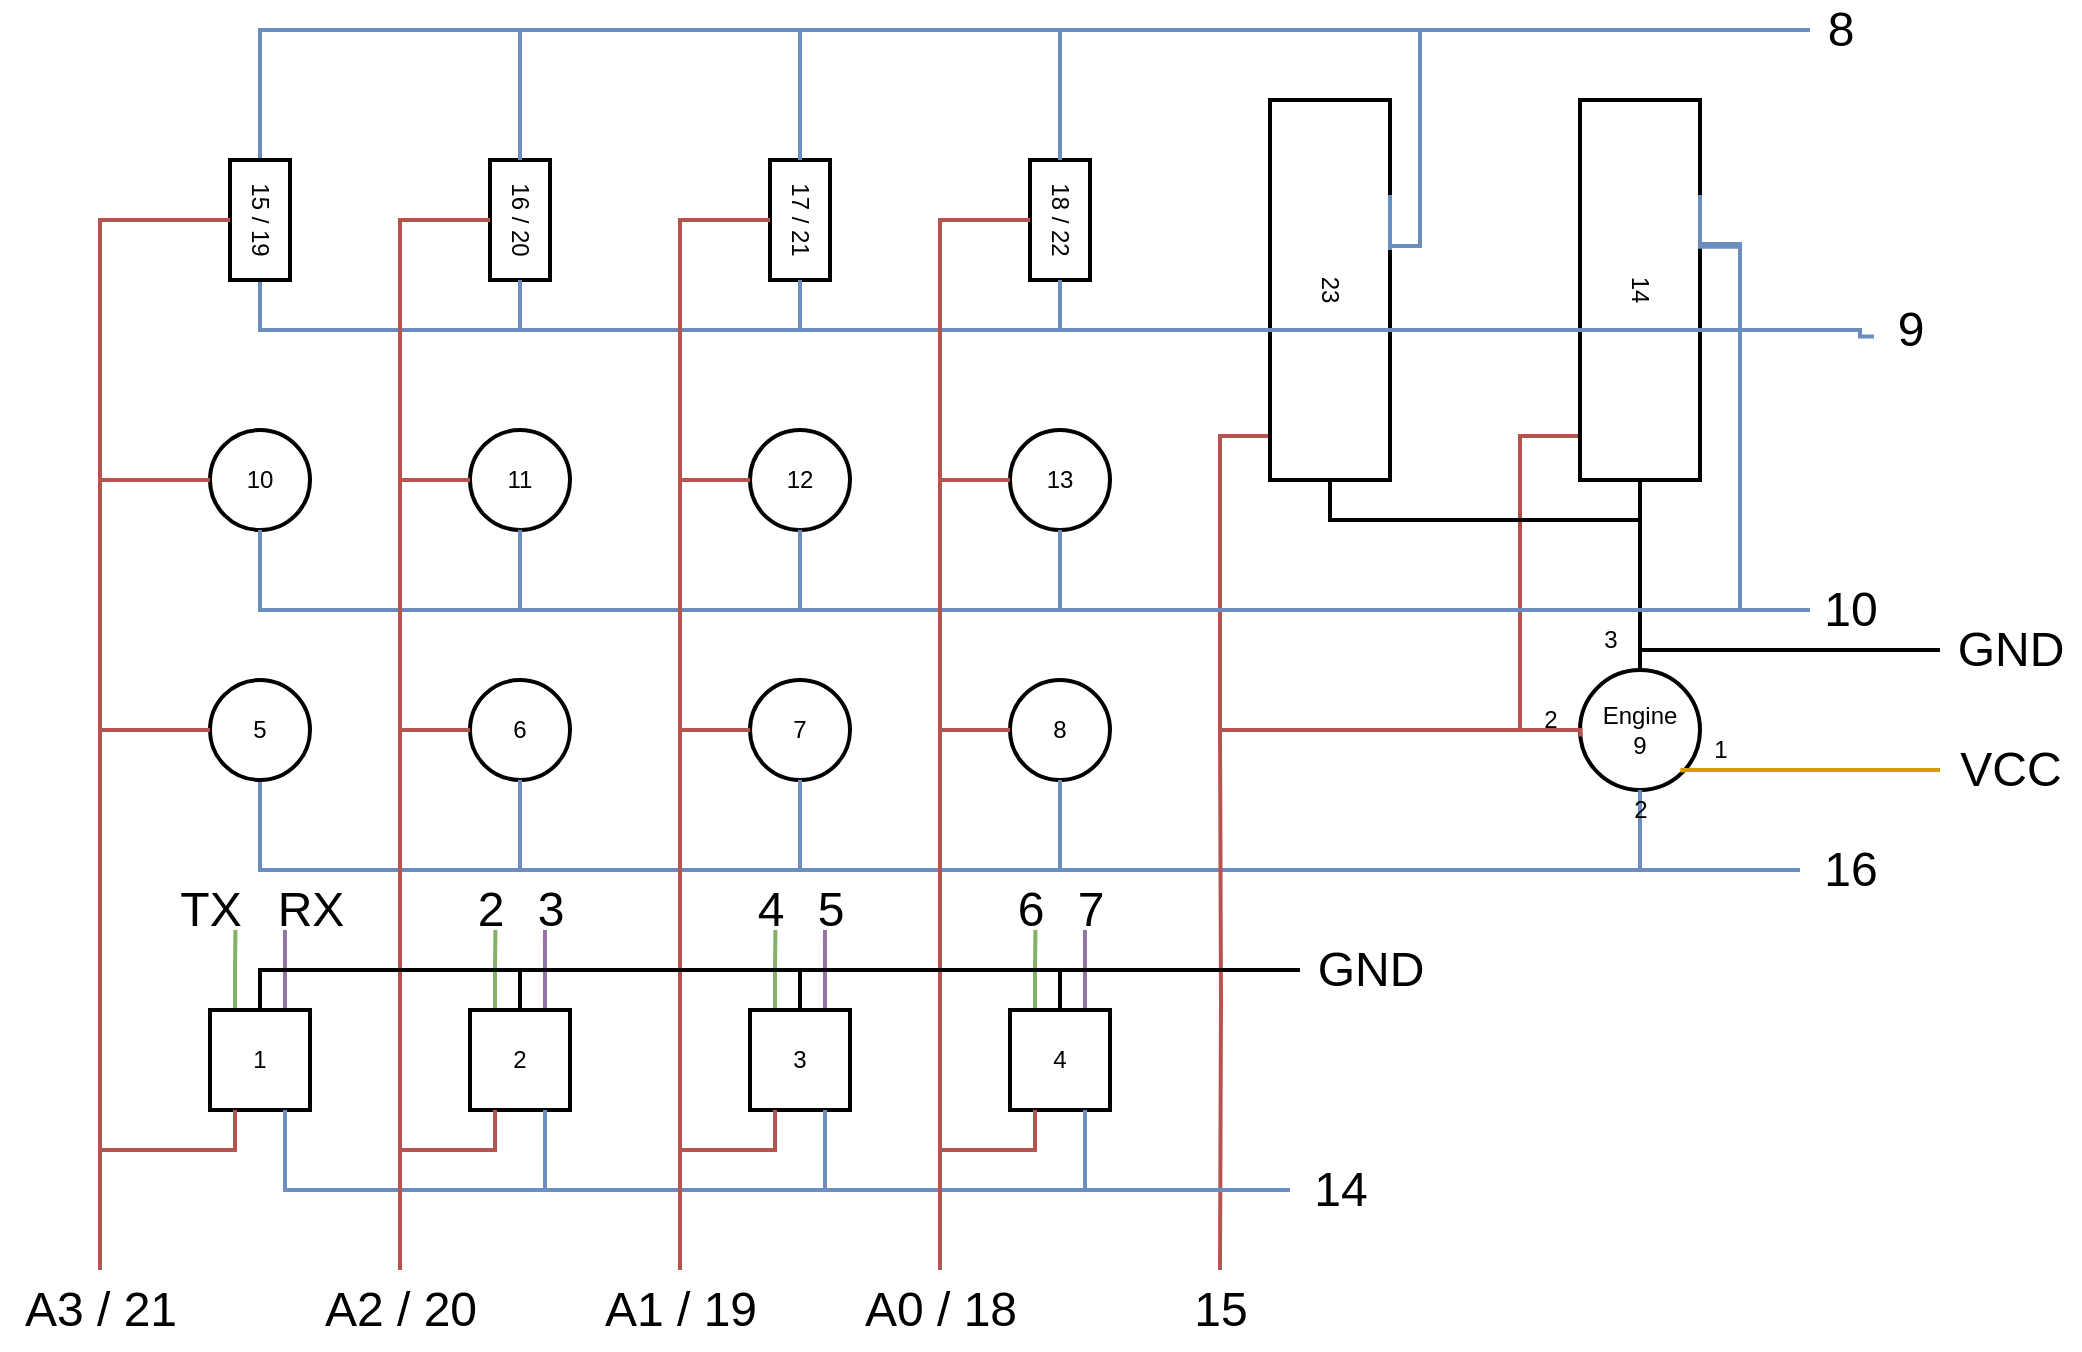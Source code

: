 <mxfile version="28.0.6">
  <diagram id="D4XyRpBagqAaDI2bELAT" name="Page-1">
    <mxGraphModel dx="1281" dy="1426" grid="1" gridSize="10" guides="1" tooltips="1" connect="1" arrows="1" fold="1" page="1" pageScale="1" pageWidth="1200" pageHeight="800" math="0" shadow="0">
      <root>
        <mxCell id="0" />
        <mxCell id="1" parent="0" />
        <mxCell id="d4S_kpJogPWV_qHsP6mP-286" value="" style="group" parent="1" vertex="1" connectable="0">
          <mxGeometry x="280" y="-720" width="1010" height="670" as="geometry" />
        </mxCell>
        <mxCell id="d4S_kpJogPWV_qHsP6mP-100" value="Engine&lt;div&gt;9&lt;/div&gt;" style="ellipse;whiteSpace=wrap;html=1;aspect=fixed;strokeWidth=2;" parent="d4S_kpJogPWV_qHsP6mP-286" vertex="1">
          <mxGeometry x="760" y="330" width="60" height="60" as="geometry" />
        </mxCell>
        <mxCell id="d4S_kpJogPWV_qHsP6mP-227" style="edgeStyle=orthogonalEdgeStyle;rounded=0;orthogonalLoop=1;jettySize=auto;html=1;exitX=0.75;exitY=1;exitDx=0;exitDy=0;endArrow=none;endFill=0;fillColor=#f8cecc;strokeColor=#b85450;strokeWidth=2;entryX=1.011;entryY=0.774;entryDx=0;entryDy=0;entryPerimeter=0;" parent="d4S_kpJogPWV_qHsP6mP-286" source="d4S_kpJogPWV_qHsP6mP-102" target="w3lkT9xzynE0XjIDihke-5" edge="1">
          <mxGeometry as="geometry">
            <mxPoint x="580" y="360" as="targetPoint" />
            <Array as="points">
              <mxPoint x="580" y="213" />
              <mxPoint x="580" y="360" />
              <mxPoint x="760" y="360" />
            </Array>
          </mxGeometry>
        </mxCell>
        <mxCell id="d4S_kpJogPWV_qHsP6mP-102" value="23" style="rounded=0;whiteSpace=wrap;html=1;rotation=90;strokeWidth=2;" parent="d4S_kpJogPWV_qHsP6mP-286" vertex="1">
          <mxGeometry x="540" y="110" width="190" height="60" as="geometry" />
        </mxCell>
        <mxCell id="d4S_kpJogPWV_qHsP6mP-229" style="edgeStyle=orthogonalEdgeStyle;rounded=0;orthogonalLoop=1;jettySize=auto;html=1;exitX=0.75;exitY=1;exitDx=0;exitDy=0;entryX=0;entryY=0.5;entryDx=0;entryDy=0;endArrow=none;endFill=0;fillColor=#f8cecc;strokeColor=#b85450;strokeWidth=2;" parent="d4S_kpJogPWV_qHsP6mP-286" source="d4S_kpJogPWV_qHsP6mP-103" target="d4S_kpJogPWV_qHsP6mP-100" edge="1">
          <mxGeometry as="geometry">
            <Array as="points">
              <mxPoint x="730" y="213" />
              <mxPoint x="730" y="360" />
            </Array>
          </mxGeometry>
        </mxCell>
        <mxCell id="d4S_kpJogPWV_qHsP6mP-258" style="edgeStyle=orthogonalEdgeStyle;rounded=0;orthogonalLoop=1;jettySize=auto;html=1;exitX=1;exitY=0.5;exitDx=0;exitDy=0;entryX=0.5;entryY=0;entryDx=0;entryDy=0;endArrow=none;endFill=0;strokeWidth=2;" parent="d4S_kpJogPWV_qHsP6mP-286" source="d4S_kpJogPWV_qHsP6mP-103" target="d4S_kpJogPWV_qHsP6mP-100" edge="1">
          <mxGeometry as="geometry" />
        </mxCell>
        <mxCell id="d4S_kpJogPWV_qHsP6mP-103" value="14" style="rounded=0;whiteSpace=wrap;html=1;rotation=90;strokeWidth=2;" parent="d4S_kpJogPWV_qHsP6mP-286" vertex="1">
          <mxGeometry x="695" y="110" width="190" height="60" as="geometry" />
        </mxCell>
        <mxCell id="d4S_kpJogPWV_qHsP6mP-257" style="edgeStyle=orthogonalEdgeStyle;rounded=0;orthogonalLoop=1;jettySize=auto;html=1;exitX=1;exitY=0.5;exitDx=0;exitDy=0;entryX=1;entryY=0.5;entryDx=0;entryDy=0;endArrow=none;endFill=0;strokeWidth=2;" parent="d4S_kpJogPWV_qHsP6mP-286" source="d4S_kpJogPWV_qHsP6mP-102" target="d4S_kpJogPWV_qHsP6mP-103" edge="1">
          <mxGeometry as="geometry" />
        </mxCell>
        <mxCell id="d4S_kpJogPWV_qHsP6mP-225" style="edgeStyle=orthogonalEdgeStyle;rounded=0;orthogonalLoop=1;jettySize=auto;html=1;exitX=0;exitY=0.5;exitDx=0;exitDy=0;entryX=0.25;entryY=0;entryDx=0;entryDy=0;endArrow=none;endFill=0;strokeWidth=2;fillColor=#dae8fc;strokeColor=#6c8ebf;" parent="d4S_kpJogPWV_qHsP6mP-286" source="d4S_kpJogPWV_qHsP6mP-104" target="d4S_kpJogPWV_qHsP6mP-102" edge="1">
          <mxGeometry as="geometry">
            <Array as="points">
              <mxPoint x="500" y="10" />
              <mxPoint x="680" y="10" />
              <mxPoint x="680" y="118" />
            </Array>
          </mxGeometry>
        </mxCell>
        <mxCell id="d4S_kpJogPWV_qHsP6mP-235" style="edgeStyle=orthogonalEdgeStyle;rounded=0;orthogonalLoop=1;jettySize=auto;html=1;exitX=1;exitY=0.5;exitDx=0;exitDy=0;endArrow=none;endFill=0;strokeWidth=2;fillColor=#dae8fc;strokeColor=#6c8ebf;entryX=-0.1;entryY=0.66;entryDx=0;entryDy=0;entryPerimeter=0;" parent="d4S_kpJogPWV_qHsP6mP-286" source="d4S_kpJogPWV_qHsP6mP-104" target="d4S_kpJogPWV_qHsP6mP-237" edge="1">
          <mxGeometry as="geometry">
            <Array as="points">
              <mxPoint x="500" y="160" />
              <mxPoint x="900" y="160" />
              <mxPoint x="900" y="163" />
            </Array>
            <mxPoint x="900" y="140" as="targetPoint" />
          </mxGeometry>
        </mxCell>
        <mxCell id="d4S_kpJogPWV_qHsP6mP-104" value="18 / 22" style="rounded=0;whiteSpace=wrap;html=1;rotation=90;strokeWidth=2;" parent="d4S_kpJogPWV_qHsP6mP-286" vertex="1">
          <mxGeometry x="470" y="90" width="60" height="30" as="geometry" />
        </mxCell>
        <mxCell id="d4S_kpJogPWV_qHsP6mP-196" style="edgeStyle=orthogonalEdgeStyle;rounded=0;orthogonalLoop=1;jettySize=auto;html=1;exitX=0;exitY=0.5;exitDx=0;exitDy=0;entryX=0;entryY=0.5;entryDx=0;entryDy=0;endArrow=none;endFill=0;strokeWidth=2;fillColor=#dae8fc;strokeColor=#6c8ebf;" parent="d4S_kpJogPWV_qHsP6mP-286" source="d4S_kpJogPWV_qHsP6mP-105" target="d4S_kpJogPWV_qHsP6mP-104" edge="1">
          <mxGeometry as="geometry">
            <Array as="points">
              <mxPoint x="370" y="10" />
              <mxPoint x="500" y="10" />
            </Array>
          </mxGeometry>
        </mxCell>
        <mxCell id="d4S_kpJogPWV_qHsP6mP-234" style="edgeStyle=orthogonalEdgeStyle;rounded=0;orthogonalLoop=1;jettySize=auto;html=1;exitX=1;exitY=0.5;exitDx=0;exitDy=0;entryX=1;entryY=0.5;entryDx=0;entryDy=0;endArrow=none;endFill=0;strokeWidth=2;fillColor=#dae8fc;strokeColor=#6c8ebf;" parent="d4S_kpJogPWV_qHsP6mP-286" source="d4S_kpJogPWV_qHsP6mP-105" target="d4S_kpJogPWV_qHsP6mP-104" edge="1">
          <mxGeometry as="geometry">
            <Array as="points">
              <mxPoint x="370" y="160" />
              <mxPoint x="500" y="160" />
            </Array>
          </mxGeometry>
        </mxCell>
        <mxCell id="d4S_kpJogPWV_qHsP6mP-105" value="17 / 21" style="rounded=0;whiteSpace=wrap;html=1;rotation=90;strokeWidth=2;" parent="d4S_kpJogPWV_qHsP6mP-286" vertex="1">
          <mxGeometry x="340" y="90" width="60" height="30" as="geometry" />
        </mxCell>
        <mxCell id="d4S_kpJogPWV_qHsP6mP-195" style="edgeStyle=orthogonalEdgeStyle;rounded=0;orthogonalLoop=1;jettySize=auto;html=1;exitX=0;exitY=0.5;exitDx=0;exitDy=0;entryX=0;entryY=0.5;entryDx=0;entryDy=0;endArrow=none;endFill=0;strokeWidth=2;fillColor=#dae8fc;strokeColor=#6c8ebf;" parent="d4S_kpJogPWV_qHsP6mP-286" source="d4S_kpJogPWV_qHsP6mP-106" target="d4S_kpJogPWV_qHsP6mP-105" edge="1">
          <mxGeometry as="geometry">
            <Array as="points">
              <mxPoint x="230" y="10" />
              <mxPoint x="370" y="10" />
            </Array>
          </mxGeometry>
        </mxCell>
        <mxCell id="d4S_kpJogPWV_qHsP6mP-233" style="edgeStyle=orthogonalEdgeStyle;rounded=0;orthogonalLoop=1;jettySize=auto;html=1;exitX=1;exitY=0.5;exitDx=0;exitDy=0;entryX=1;entryY=0.5;entryDx=0;entryDy=0;endArrow=none;endFill=0;strokeWidth=2;fillColor=#dae8fc;strokeColor=#6c8ebf;" parent="d4S_kpJogPWV_qHsP6mP-286" source="d4S_kpJogPWV_qHsP6mP-106" target="d4S_kpJogPWV_qHsP6mP-105" edge="1">
          <mxGeometry as="geometry">
            <Array as="points">
              <mxPoint x="230" y="160" />
              <mxPoint x="370" y="160" />
            </Array>
          </mxGeometry>
        </mxCell>
        <mxCell id="d4S_kpJogPWV_qHsP6mP-106" value="16 / 20" style="rounded=0;whiteSpace=wrap;html=1;rotation=90;strokeWidth=2;" parent="d4S_kpJogPWV_qHsP6mP-286" vertex="1">
          <mxGeometry x="200" y="90" width="60" height="30" as="geometry" />
        </mxCell>
        <mxCell id="d4S_kpJogPWV_qHsP6mP-194" style="edgeStyle=orthogonalEdgeStyle;rounded=0;orthogonalLoop=1;jettySize=auto;html=1;exitX=0;exitY=0.5;exitDx=0;exitDy=0;entryX=0;entryY=0.5;entryDx=0;entryDy=0;endArrow=none;endFill=0;strokeWidth=2;fillColor=#dae8fc;strokeColor=#6c8ebf;" parent="d4S_kpJogPWV_qHsP6mP-286" source="d4S_kpJogPWV_qHsP6mP-107" target="d4S_kpJogPWV_qHsP6mP-106" edge="1">
          <mxGeometry as="geometry">
            <Array as="points">
              <mxPoint x="100" y="10" />
              <mxPoint x="230" y="10" />
            </Array>
          </mxGeometry>
        </mxCell>
        <mxCell id="d4S_kpJogPWV_qHsP6mP-232" style="edgeStyle=orthogonalEdgeStyle;rounded=0;orthogonalLoop=1;jettySize=auto;html=1;exitX=1;exitY=0.5;exitDx=0;exitDy=0;entryX=1;entryY=0.5;entryDx=0;entryDy=0;endArrow=none;endFill=0;strokeWidth=2;fillColor=#dae8fc;strokeColor=#6c8ebf;" parent="d4S_kpJogPWV_qHsP6mP-286" source="d4S_kpJogPWV_qHsP6mP-107" target="d4S_kpJogPWV_qHsP6mP-106" edge="1">
          <mxGeometry as="geometry">
            <Array as="points">
              <mxPoint x="100" y="160" />
              <mxPoint x="230" y="160" />
            </Array>
          </mxGeometry>
        </mxCell>
        <mxCell id="d4S_kpJogPWV_qHsP6mP-107" value="15 / 19" style="rounded=0;whiteSpace=wrap;html=1;rotation=90;strokeWidth=2;" parent="d4S_kpJogPWV_qHsP6mP-286" vertex="1">
          <mxGeometry x="70" y="90" width="60" height="30" as="geometry" />
        </mxCell>
        <mxCell id="d4S_kpJogPWV_qHsP6mP-241" style="edgeStyle=orthogonalEdgeStyle;rounded=0;orthogonalLoop=1;jettySize=auto;html=1;exitX=0.5;exitY=1;exitDx=0;exitDy=0;entryX=0.25;entryY=0;entryDx=0;entryDy=0;endArrow=none;endFill=0;strokeWidth=2;fillColor=#dae8fc;strokeColor=#6c8ebf;" parent="d4S_kpJogPWV_qHsP6mP-286" source="d4S_kpJogPWV_qHsP6mP-108" target="d4S_kpJogPWV_qHsP6mP-103" edge="1">
          <mxGeometry as="geometry">
            <Array as="points">
              <mxPoint x="500" y="300" />
              <mxPoint x="840" y="300" />
              <mxPoint x="840" y="117" />
            </Array>
          </mxGeometry>
        </mxCell>
        <mxCell id="d4S_kpJogPWV_qHsP6mP-108" value="13" style="ellipse;whiteSpace=wrap;html=1;aspect=fixed;strokeWidth=2;" parent="d4S_kpJogPWV_qHsP6mP-286" vertex="1">
          <mxGeometry x="475" y="210" width="50" height="50" as="geometry" />
        </mxCell>
        <mxCell id="d4S_kpJogPWV_qHsP6mP-220" style="edgeStyle=orthogonalEdgeStyle;rounded=0;orthogonalLoop=1;jettySize=auto;html=1;exitX=0.5;exitY=1;exitDx=0;exitDy=0;entryX=0;entryY=0.5;entryDx=0;entryDy=0;endArrow=none;endFill=0;strokeWidth=2;fillColor=#f8cecc;strokeColor=#b85450;" parent="d4S_kpJogPWV_qHsP6mP-286" source="d4S_kpJogPWV_qHsP6mP-104" target="d4S_kpJogPWV_qHsP6mP-108" edge="1">
          <mxGeometry as="geometry">
            <Array as="points">
              <mxPoint x="440" y="105" />
              <mxPoint x="440" y="235" />
            </Array>
          </mxGeometry>
        </mxCell>
        <mxCell id="d4S_kpJogPWV_qHsP6mP-240" style="edgeStyle=orthogonalEdgeStyle;rounded=0;orthogonalLoop=1;jettySize=auto;html=1;exitX=0.5;exitY=1;exitDx=0;exitDy=0;entryX=0.5;entryY=1;entryDx=0;entryDy=0;endArrow=none;endFill=0;strokeWidth=2;fillColor=#dae8fc;strokeColor=#6c8ebf;" parent="d4S_kpJogPWV_qHsP6mP-286" source="d4S_kpJogPWV_qHsP6mP-109" target="d4S_kpJogPWV_qHsP6mP-108" edge="1">
          <mxGeometry as="geometry">
            <Array as="points">
              <mxPoint x="370" y="300" />
              <mxPoint x="500" y="300" />
            </Array>
          </mxGeometry>
        </mxCell>
        <mxCell id="d4S_kpJogPWV_qHsP6mP-109" value="12" style="ellipse;whiteSpace=wrap;html=1;aspect=fixed;strokeWidth=2;" parent="d4S_kpJogPWV_qHsP6mP-286" vertex="1">
          <mxGeometry x="345" y="210" width="50" height="50" as="geometry" />
        </mxCell>
        <mxCell id="d4S_kpJogPWV_qHsP6mP-215" style="edgeStyle=orthogonalEdgeStyle;rounded=0;orthogonalLoop=1;jettySize=auto;html=1;exitX=0.5;exitY=1;exitDx=0;exitDy=0;entryX=0;entryY=0.5;entryDx=0;entryDy=0;endArrow=none;endFill=0;strokeWidth=2;fillColor=#f8cecc;strokeColor=#b85450;" parent="d4S_kpJogPWV_qHsP6mP-286" source="d4S_kpJogPWV_qHsP6mP-105" target="d4S_kpJogPWV_qHsP6mP-109" edge="1">
          <mxGeometry as="geometry">
            <Array as="points">
              <mxPoint x="310" y="105" />
              <mxPoint x="310" y="235" />
            </Array>
          </mxGeometry>
        </mxCell>
        <mxCell id="d4S_kpJogPWV_qHsP6mP-110" value="10" style="ellipse;whiteSpace=wrap;html=1;aspect=fixed;strokeWidth=2;" parent="d4S_kpJogPWV_qHsP6mP-286" vertex="1">
          <mxGeometry x="75" y="210" width="50" height="50" as="geometry" />
        </mxCell>
        <mxCell id="d4S_kpJogPWV_qHsP6mP-201" style="edgeStyle=orthogonalEdgeStyle;rounded=0;orthogonalLoop=1;jettySize=auto;html=1;exitX=0.5;exitY=1;exitDx=0;exitDy=0;entryX=0;entryY=0.5;entryDx=0;entryDy=0;endArrow=none;endFill=0;fillColor=#f8cecc;strokeColor=#b85450;strokeWidth=2;" parent="d4S_kpJogPWV_qHsP6mP-286" source="d4S_kpJogPWV_qHsP6mP-107" target="d4S_kpJogPWV_qHsP6mP-110" edge="1">
          <mxGeometry as="geometry">
            <Array as="points">
              <mxPoint x="20" y="105" />
              <mxPoint x="20" y="235" />
            </Array>
          </mxGeometry>
        </mxCell>
        <mxCell id="d4S_kpJogPWV_qHsP6mP-239" style="edgeStyle=orthogonalEdgeStyle;rounded=0;orthogonalLoop=1;jettySize=auto;html=1;exitX=0.5;exitY=1;exitDx=0;exitDy=0;entryX=0.5;entryY=1;entryDx=0;entryDy=0;endArrow=none;endFill=0;strokeWidth=2;fillColor=#dae8fc;strokeColor=#6c8ebf;" parent="d4S_kpJogPWV_qHsP6mP-286" source="d4S_kpJogPWV_qHsP6mP-111" target="d4S_kpJogPWV_qHsP6mP-109" edge="1">
          <mxGeometry as="geometry">
            <Array as="points">
              <mxPoint x="230" y="300" />
              <mxPoint x="370" y="300" />
            </Array>
          </mxGeometry>
        </mxCell>
        <mxCell id="d4S_kpJogPWV_qHsP6mP-111" value="11" style="ellipse;whiteSpace=wrap;html=1;aspect=fixed;strokeWidth=2;" parent="d4S_kpJogPWV_qHsP6mP-286" vertex="1">
          <mxGeometry x="205" y="210" width="50" height="50" as="geometry" />
        </mxCell>
        <mxCell id="d4S_kpJogPWV_qHsP6mP-208" style="edgeStyle=orthogonalEdgeStyle;rounded=0;orthogonalLoop=1;jettySize=auto;html=1;exitX=0.5;exitY=1;exitDx=0;exitDy=0;entryX=0;entryY=0.5;entryDx=0;entryDy=0;endArrow=none;endFill=0;fillColor=#f8cecc;strokeColor=#b85450;strokeWidth=2;" parent="d4S_kpJogPWV_qHsP6mP-286" source="d4S_kpJogPWV_qHsP6mP-106" target="d4S_kpJogPWV_qHsP6mP-111" edge="1">
          <mxGeometry as="geometry">
            <Array as="points">
              <mxPoint x="170" y="105" />
              <mxPoint x="170" y="235" />
            </Array>
          </mxGeometry>
        </mxCell>
        <mxCell id="d4S_kpJogPWV_qHsP6mP-238" style="edgeStyle=orthogonalEdgeStyle;rounded=0;orthogonalLoop=1;jettySize=auto;html=1;exitX=0.5;exitY=1;exitDx=0;exitDy=0;entryX=0.5;entryY=1;entryDx=0;entryDy=0;endArrow=none;endFill=0;strokeWidth=2;fillColor=#dae8fc;strokeColor=#6c8ebf;" parent="d4S_kpJogPWV_qHsP6mP-286" source="d4S_kpJogPWV_qHsP6mP-110" target="d4S_kpJogPWV_qHsP6mP-111" edge="1">
          <mxGeometry as="geometry">
            <Array as="points">
              <mxPoint x="100" y="300" />
              <mxPoint x="230" y="300" />
            </Array>
          </mxGeometry>
        </mxCell>
        <mxCell id="d4S_kpJogPWV_qHsP6mP-247" style="edgeStyle=orthogonalEdgeStyle;rounded=0;orthogonalLoop=1;jettySize=auto;html=1;exitX=0.5;exitY=1;exitDx=0;exitDy=0;entryX=0.5;entryY=1;entryDx=0;entryDy=0;endArrow=none;endFill=0;strokeWidth=2;fillColor=#dae8fc;strokeColor=#6c8ebf;" parent="d4S_kpJogPWV_qHsP6mP-286" source="d4S_kpJogPWV_qHsP6mP-112" target="d4S_kpJogPWV_qHsP6mP-100" edge="1">
          <mxGeometry as="geometry">
            <Array as="points">
              <mxPoint x="500" y="430" />
              <mxPoint x="790" y="430" />
            </Array>
          </mxGeometry>
        </mxCell>
        <mxCell id="d4S_kpJogPWV_qHsP6mP-112" value="8" style="ellipse;whiteSpace=wrap;html=1;aspect=fixed;strokeWidth=2;" parent="d4S_kpJogPWV_qHsP6mP-286" vertex="1">
          <mxGeometry x="475" y="335" width="50" height="50" as="geometry" />
        </mxCell>
        <mxCell id="d4S_kpJogPWV_qHsP6mP-221" style="edgeStyle=orthogonalEdgeStyle;rounded=0;orthogonalLoop=1;jettySize=auto;html=1;exitX=0;exitY=0.5;exitDx=0;exitDy=0;entryX=0;entryY=0.5;entryDx=0;entryDy=0;endArrow=none;endFill=0;strokeWidth=2;fillColor=#f8cecc;strokeColor=#b85450;" parent="d4S_kpJogPWV_qHsP6mP-286" source="d4S_kpJogPWV_qHsP6mP-108" target="d4S_kpJogPWV_qHsP6mP-112" edge="1">
          <mxGeometry as="geometry">
            <Array as="points">
              <mxPoint x="440" y="235" />
              <mxPoint x="440" y="360" />
            </Array>
          </mxGeometry>
        </mxCell>
        <mxCell id="d4S_kpJogPWV_qHsP6mP-246" style="edgeStyle=orthogonalEdgeStyle;rounded=0;orthogonalLoop=1;jettySize=auto;html=1;exitX=0.5;exitY=1;exitDx=0;exitDy=0;entryX=0.5;entryY=1;entryDx=0;entryDy=0;endArrow=none;endFill=0;strokeWidth=2;fillColor=#dae8fc;strokeColor=#6c8ebf;" parent="d4S_kpJogPWV_qHsP6mP-286" source="d4S_kpJogPWV_qHsP6mP-113" target="d4S_kpJogPWV_qHsP6mP-112" edge="1">
          <mxGeometry as="geometry">
            <Array as="points">
              <mxPoint x="370" y="430" />
              <mxPoint x="500" y="430" />
            </Array>
          </mxGeometry>
        </mxCell>
        <mxCell id="d4S_kpJogPWV_qHsP6mP-113" value="7" style="ellipse;whiteSpace=wrap;html=1;aspect=fixed;strokeWidth=2;" parent="d4S_kpJogPWV_qHsP6mP-286" vertex="1">
          <mxGeometry x="345" y="335" width="50" height="50" as="geometry" />
        </mxCell>
        <mxCell id="d4S_kpJogPWV_qHsP6mP-216" style="edgeStyle=orthogonalEdgeStyle;rounded=0;orthogonalLoop=1;jettySize=auto;html=1;exitX=0;exitY=0.5;exitDx=0;exitDy=0;entryX=0;entryY=0.5;entryDx=0;entryDy=0;endArrow=none;endFill=0;strokeWidth=2;fillColor=#f8cecc;strokeColor=#b85450;" parent="d4S_kpJogPWV_qHsP6mP-286" source="d4S_kpJogPWV_qHsP6mP-109" target="d4S_kpJogPWV_qHsP6mP-113" edge="1">
          <mxGeometry as="geometry">
            <Array as="points">
              <mxPoint x="310" y="235" />
              <mxPoint x="310" y="360" />
            </Array>
          </mxGeometry>
        </mxCell>
        <mxCell id="d4S_kpJogPWV_qHsP6mP-245" style="edgeStyle=orthogonalEdgeStyle;rounded=0;orthogonalLoop=1;jettySize=auto;html=1;exitX=0.5;exitY=1;exitDx=0;exitDy=0;entryX=0.5;entryY=1;entryDx=0;entryDy=0;endArrow=none;endFill=0;strokeWidth=2;fillColor=#dae8fc;strokeColor=#6c8ebf;" parent="d4S_kpJogPWV_qHsP6mP-286" source="d4S_kpJogPWV_qHsP6mP-114" target="d4S_kpJogPWV_qHsP6mP-113" edge="1">
          <mxGeometry as="geometry">
            <Array as="points">
              <mxPoint x="230" y="430" />
              <mxPoint x="370" y="430" />
            </Array>
          </mxGeometry>
        </mxCell>
        <mxCell id="d4S_kpJogPWV_qHsP6mP-114" value="6" style="ellipse;whiteSpace=wrap;html=1;aspect=fixed;strokeWidth=2;" parent="d4S_kpJogPWV_qHsP6mP-286" vertex="1">
          <mxGeometry x="205" y="335" width="50" height="50" as="geometry" />
        </mxCell>
        <mxCell id="d4S_kpJogPWV_qHsP6mP-209" style="edgeStyle=orthogonalEdgeStyle;rounded=0;orthogonalLoop=1;jettySize=auto;html=1;exitX=0;exitY=0.5;exitDx=0;exitDy=0;entryX=0;entryY=0.5;entryDx=0;entryDy=0;endArrow=none;endFill=0;fillColor=#f8cecc;strokeColor=#b85450;strokeWidth=2;" parent="d4S_kpJogPWV_qHsP6mP-286" source="d4S_kpJogPWV_qHsP6mP-111" target="d4S_kpJogPWV_qHsP6mP-114" edge="1">
          <mxGeometry as="geometry">
            <Array as="points">
              <mxPoint x="170" y="235" />
              <mxPoint x="170" y="360" />
            </Array>
          </mxGeometry>
        </mxCell>
        <mxCell id="d4S_kpJogPWV_qHsP6mP-244" style="edgeStyle=orthogonalEdgeStyle;rounded=0;orthogonalLoop=1;jettySize=auto;html=1;exitX=0.5;exitY=1;exitDx=0;exitDy=0;entryX=0.5;entryY=1;entryDx=0;entryDy=0;endArrow=none;endFill=0;strokeWidth=2;fillColor=#dae8fc;strokeColor=#6c8ebf;" parent="d4S_kpJogPWV_qHsP6mP-286" source="d4S_kpJogPWV_qHsP6mP-115" target="d4S_kpJogPWV_qHsP6mP-114" edge="1">
          <mxGeometry as="geometry">
            <Array as="points">
              <mxPoint x="100" y="430" />
              <mxPoint x="230" y="430" />
            </Array>
          </mxGeometry>
        </mxCell>
        <mxCell id="d4S_kpJogPWV_qHsP6mP-115" value="5" style="ellipse;whiteSpace=wrap;html=1;aspect=fixed;strokeWidth=2;" parent="d4S_kpJogPWV_qHsP6mP-286" vertex="1">
          <mxGeometry x="75" y="335" width="50" height="50" as="geometry" />
        </mxCell>
        <mxCell id="d4S_kpJogPWV_qHsP6mP-202" style="edgeStyle=orthogonalEdgeStyle;rounded=0;orthogonalLoop=1;jettySize=auto;html=1;exitX=0;exitY=0.5;exitDx=0;exitDy=0;entryX=0;entryY=0.5;entryDx=0;entryDy=0;endArrow=none;endFill=0;fillColor=#f8cecc;strokeColor=#b85450;strokeWidth=2;" parent="d4S_kpJogPWV_qHsP6mP-286" source="d4S_kpJogPWV_qHsP6mP-110" target="d4S_kpJogPWV_qHsP6mP-115" edge="1">
          <mxGeometry as="geometry">
            <Array as="points">
              <mxPoint x="20" y="235" />
              <mxPoint x="20" y="360" />
            </Array>
          </mxGeometry>
        </mxCell>
        <mxCell id="d4S_kpJogPWV_qHsP6mP-268" style="edgeStyle=orthogonalEdgeStyle;rounded=0;orthogonalLoop=1;jettySize=auto;html=1;exitX=0.25;exitY=0;exitDx=0;exitDy=0;endArrow=none;endFill=0;strokeWidth=2;fillColor=#d5e8d4;strokeColor=#82b366;" parent="d4S_kpJogPWV_qHsP6mP-286" source="d4S_kpJogPWV_qHsP6mP-116" edge="1">
          <mxGeometry as="geometry">
            <mxPoint x="87.714" y="460" as="targetPoint" />
          </mxGeometry>
        </mxCell>
        <mxCell id="d4S_kpJogPWV_qHsP6mP-269" style="edgeStyle=orthogonalEdgeStyle;rounded=0;orthogonalLoop=1;jettySize=auto;html=1;exitX=0.75;exitY=0;exitDx=0;exitDy=0;endArrow=none;endFill=0;strokeWidth=2;fillColor=#e1d5e7;strokeColor=#9673a6;" parent="d4S_kpJogPWV_qHsP6mP-286" source="d4S_kpJogPWV_qHsP6mP-116" edge="1">
          <mxGeometry as="geometry">
            <mxPoint x="112.476" y="460" as="targetPoint" />
          </mxGeometry>
        </mxCell>
        <mxCell id="d4S_kpJogPWV_qHsP6mP-116" value="1" style="whiteSpace=wrap;html=1;aspect=fixed;strokeWidth=2;" parent="d4S_kpJogPWV_qHsP6mP-286" vertex="1">
          <mxGeometry x="75" y="500" width="50" height="50" as="geometry" />
        </mxCell>
        <mxCell id="d4S_kpJogPWV_qHsP6mP-204" style="edgeStyle=orthogonalEdgeStyle;rounded=0;orthogonalLoop=1;jettySize=auto;html=1;exitX=0;exitY=0.5;exitDx=0;exitDy=0;entryX=0.25;entryY=1;entryDx=0;entryDy=0;endArrow=none;endFill=0;fillColor=#f8cecc;strokeColor=#b85450;strokeWidth=2;" parent="d4S_kpJogPWV_qHsP6mP-286" source="d4S_kpJogPWV_qHsP6mP-115" target="d4S_kpJogPWV_qHsP6mP-116" edge="1">
          <mxGeometry as="geometry">
            <Array as="points">
              <mxPoint x="20" y="360" />
              <mxPoint x="20" y="570" />
              <mxPoint x="88" y="570" />
            </Array>
          </mxGeometry>
        </mxCell>
        <mxCell id="d4S_kpJogPWV_qHsP6mP-270" style="edgeStyle=orthogonalEdgeStyle;rounded=0;orthogonalLoop=1;jettySize=auto;html=1;exitX=0.25;exitY=0;exitDx=0;exitDy=0;endArrow=none;endFill=0;strokeWidth=2;fillColor=#d5e8d4;strokeColor=#82b366;" parent="d4S_kpJogPWV_qHsP6mP-286" source="d4S_kpJogPWV_qHsP6mP-117" edge="1">
          <mxGeometry as="geometry">
            <mxPoint x="217.714" y="460" as="targetPoint" />
          </mxGeometry>
        </mxCell>
        <mxCell id="d4S_kpJogPWV_qHsP6mP-271" style="edgeStyle=orthogonalEdgeStyle;rounded=0;orthogonalLoop=1;jettySize=auto;html=1;exitX=0.75;exitY=0;exitDx=0;exitDy=0;endArrow=none;endFill=0;strokeWidth=2;fillColor=#e1d5e7;strokeColor=#9673a6;" parent="d4S_kpJogPWV_qHsP6mP-286" source="d4S_kpJogPWV_qHsP6mP-117" edge="1">
          <mxGeometry as="geometry">
            <mxPoint x="242.476" y="460" as="targetPoint" />
          </mxGeometry>
        </mxCell>
        <mxCell id="d4S_kpJogPWV_qHsP6mP-117" value="2" style="whiteSpace=wrap;html=1;aspect=fixed;strokeWidth=2;" parent="d4S_kpJogPWV_qHsP6mP-286" vertex="1">
          <mxGeometry x="205" y="500" width="50" height="50" as="geometry" />
        </mxCell>
        <mxCell id="d4S_kpJogPWV_qHsP6mP-212" style="edgeStyle=orthogonalEdgeStyle;rounded=0;orthogonalLoop=1;jettySize=auto;html=1;exitX=0;exitY=0.5;exitDx=0;exitDy=0;entryX=0.25;entryY=1;entryDx=0;entryDy=0;endArrow=none;endFill=0;fillColor=#f8cecc;strokeColor=#b85450;strokeWidth=2;" parent="d4S_kpJogPWV_qHsP6mP-286" source="d4S_kpJogPWV_qHsP6mP-114" target="d4S_kpJogPWV_qHsP6mP-117" edge="1">
          <mxGeometry as="geometry">
            <Array as="points">
              <mxPoint x="170" y="360" />
              <mxPoint x="170" y="570" />
              <mxPoint x="218" y="570" />
            </Array>
          </mxGeometry>
        </mxCell>
        <mxCell id="d4S_kpJogPWV_qHsP6mP-252" style="edgeStyle=orthogonalEdgeStyle;rounded=0;orthogonalLoop=1;jettySize=auto;html=1;exitX=0.75;exitY=1;exitDx=0;exitDy=0;entryX=0.75;entryY=1;entryDx=0;entryDy=0;endArrow=none;endFill=0;strokeWidth=2;fillColor=#dae8fc;strokeColor=#6c8ebf;" parent="d4S_kpJogPWV_qHsP6mP-286" source="d4S_kpJogPWV_qHsP6mP-116" target="d4S_kpJogPWV_qHsP6mP-117" edge="1">
          <mxGeometry as="geometry">
            <Array as="points">
              <mxPoint x="113" y="590" />
              <mxPoint x="243" y="590" />
            </Array>
          </mxGeometry>
        </mxCell>
        <mxCell id="d4S_kpJogPWV_qHsP6mP-263" style="edgeStyle=orthogonalEdgeStyle;rounded=0;orthogonalLoop=1;jettySize=auto;html=1;exitX=0.5;exitY=0;exitDx=0;exitDy=0;entryX=0.5;entryY=0;entryDx=0;entryDy=0;endArrow=none;endFill=0;strokeWidth=2;" parent="d4S_kpJogPWV_qHsP6mP-286" source="d4S_kpJogPWV_qHsP6mP-116" target="d4S_kpJogPWV_qHsP6mP-117" edge="1">
          <mxGeometry as="geometry" />
        </mxCell>
        <mxCell id="d4S_kpJogPWV_qHsP6mP-272" style="edgeStyle=orthogonalEdgeStyle;rounded=0;orthogonalLoop=1;jettySize=auto;html=1;exitX=0.25;exitY=0;exitDx=0;exitDy=0;endArrow=none;endFill=0;strokeWidth=2;fillColor=#d5e8d4;strokeColor=#82b366;" parent="d4S_kpJogPWV_qHsP6mP-286" source="d4S_kpJogPWV_qHsP6mP-118" edge="1">
          <mxGeometry as="geometry">
            <mxPoint x="357.714" y="460" as="targetPoint" />
          </mxGeometry>
        </mxCell>
        <mxCell id="d4S_kpJogPWV_qHsP6mP-273" style="edgeStyle=orthogonalEdgeStyle;rounded=0;orthogonalLoop=1;jettySize=auto;html=1;exitX=0.75;exitY=0;exitDx=0;exitDy=0;endArrow=none;endFill=0;strokeWidth=2;fillColor=#e1d5e7;strokeColor=#9673a6;" parent="d4S_kpJogPWV_qHsP6mP-286" source="d4S_kpJogPWV_qHsP6mP-118" edge="1">
          <mxGeometry as="geometry">
            <mxPoint x="382.476" y="460" as="targetPoint" />
          </mxGeometry>
        </mxCell>
        <mxCell id="d4S_kpJogPWV_qHsP6mP-118" value="3" style="whiteSpace=wrap;html=1;aspect=fixed;strokeWidth=2;" parent="d4S_kpJogPWV_qHsP6mP-286" vertex="1">
          <mxGeometry x="345" y="500" width="50" height="50" as="geometry" />
        </mxCell>
        <mxCell id="d4S_kpJogPWV_qHsP6mP-217" style="edgeStyle=orthogonalEdgeStyle;rounded=0;orthogonalLoop=1;jettySize=auto;html=1;exitX=0;exitY=0.5;exitDx=0;exitDy=0;entryX=0.25;entryY=1;entryDx=0;entryDy=0;endArrow=none;endFill=0;strokeWidth=2;fillColor=#f8cecc;strokeColor=#b85450;" parent="d4S_kpJogPWV_qHsP6mP-286" source="d4S_kpJogPWV_qHsP6mP-113" target="d4S_kpJogPWV_qHsP6mP-118" edge="1">
          <mxGeometry as="geometry">
            <Array as="points">
              <mxPoint x="310" y="360" />
              <mxPoint x="310" y="570" />
              <mxPoint x="358" y="570" />
            </Array>
          </mxGeometry>
        </mxCell>
        <mxCell id="d4S_kpJogPWV_qHsP6mP-253" style="edgeStyle=orthogonalEdgeStyle;rounded=0;orthogonalLoop=1;jettySize=auto;html=1;exitX=0.75;exitY=1;exitDx=0;exitDy=0;entryX=0.75;entryY=1;entryDx=0;entryDy=0;endArrow=none;endFill=0;strokeWidth=2;fillColor=#dae8fc;strokeColor=#6c8ebf;" parent="d4S_kpJogPWV_qHsP6mP-286" source="d4S_kpJogPWV_qHsP6mP-117" target="d4S_kpJogPWV_qHsP6mP-118" edge="1">
          <mxGeometry as="geometry">
            <Array as="points">
              <mxPoint x="243" y="590" />
              <mxPoint x="383" y="590" />
            </Array>
          </mxGeometry>
        </mxCell>
        <mxCell id="d4S_kpJogPWV_qHsP6mP-264" style="edgeStyle=orthogonalEdgeStyle;rounded=0;orthogonalLoop=1;jettySize=auto;html=1;exitX=0.5;exitY=0;exitDx=0;exitDy=0;entryX=0.5;entryY=0;entryDx=0;entryDy=0;endArrow=none;endFill=0;strokeWidth=2;" parent="d4S_kpJogPWV_qHsP6mP-286" source="d4S_kpJogPWV_qHsP6mP-117" target="d4S_kpJogPWV_qHsP6mP-118" edge="1">
          <mxGeometry as="geometry" />
        </mxCell>
        <mxCell id="d4S_kpJogPWV_qHsP6mP-274" style="edgeStyle=orthogonalEdgeStyle;rounded=0;orthogonalLoop=1;jettySize=auto;html=1;exitX=0.25;exitY=0;exitDx=0;exitDy=0;endArrow=none;endFill=0;strokeWidth=2;fillColor=#d5e8d4;strokeColor=#82b366;" parent="d4S_kpJogPWV_qHsP6mP-286" source="d4S_kpJogPWV_qHsP6mP-119" edge="1">
          <mxGeometry as="geometry">
            <mxPoint x="487.714" y="460" as="targetPoint" />
          </mxGeometry>
        </mxCell>
        <mxCell id="d4S_kpJogPWV_qHsP6mP-275" style="edgeStyle=orthogonalEdgeStyle;rounded=0;orthogonalLoop=1;jettySize=auto;html=1;exitX=0.75;exitY=0;exitDx=0;exitDy=0;endArrow=none;endFill=0;strokeWidth=2;fillColor=#e1d5e7;strokeColor=#9673a6;" parent="d4S_kpJogPWV_qHsP6mP-286" source="d4S_kpJogPWV_qHsP6mP-119" edge="1">
          <mxGeometry as="geometry">
            <mxPoint x="512.476" y="460" as="targetPoint" />
          </mxGeometry>
        </mxCell>
        <mxCell id="d4S_kpJogPWV_qHsP6mP-119" value="4" style="whiteSpace=wrap;html=1;aspect=fixed;strokeWidth=2;" parent="d4S_kpJogPWV_qHsP6mP-286" vertex="1">
          <mxGeometry x="475" y="500" width="50" height="50" as="geometry" />
        </mxCell>
        <mxCell id="d4S_kpJogPWV_qHsP6mP-222" style="edgeStyle=orthogonalEdgeStyle;rounded=0;orthogonalLoop=1;jettySize=auto;html=1;exitX=0;exitY=0.5;exitDx=0;exitDy=0;entryX=0.25;entryY=1;entryDx=0;entryDy=0;endArrow=none;endFill=0;strokeWidth=2;fillColor=#f8cecc;strokeColor=#b85450;" parent="d4S_kpJogPWV_qHsP6mP-286" source="d4S_kpJogPWV_qHsP6mP-112" target="d4S_kpJogPWV_qHsP6mP-119" edge="1">
          <mxGeometry as="geometry">
            <Array as="points">
              <mxPoint x="440" y="360" />
              <mxPoint x="440" y="570" />
              <mxPoint x="488" y="570" />
            </Array>
          </mxGeometry>
        </mxCell>
        <mxCell id="d4S_kpJogPWV_qHsP6mP-254" style="edgeStyle=orthogonalEdgeStyle;rounded=0;orthogonalLoop=1;jettySize=auto;html=1;exitX=0.75;exitY=1;exitDx=0;exitDy=0;entryX=0.75;entryY=1;entryDx=0;entryDy=0;endArrow=none;endFill=0;strokeWidth=2;fillColor=#dae8fc;strokeColor=#6c8ebf;" parent="d4S_kpJogPWV_qHsP6mP-286" source="d4S_kpJogPWV_qHsP6mP-118" target="d4S_kpJogPWV_qHsP6mP-119" edge="1">
          <mxGeometry as="geometry">
            <Array as="points">
              <mxPoint x="383" y="590" />
              <mxPoint x="513" y="590" />
            </Array>
          </mxGeometry>
        </mxCell>
        <mxCell id="d4S_kpJogPWV_qHsP6mP-265" style="edgeStyle=orthogonalEdgeStyle;rounded=0;orthogonalLoop=1;jettySize=auto;html=1;exitX=0.5;exitY=0;exitDx=0;exitDy=0;entryX=0.5;entryY=0;entryDx=0;entryDy=0;endArrow=none;endFill=0;strokeWidth=2;" parent="d4S_kpJogPWV_qHsP6mP-286" source="d4S_kpJogPWV_qHsP6mP-118" target="d4S_kpJogPWV_qHsP6mP-119" edge="1">
          <mxGeometry as="geometry" />
        </mxCell>
        <mxCell id="d4S_kpJogPWV_qHsP6mP-199" value="&lt;font style=&quot;font-size: 24px&quot;&gt;8&lt;/font&gt;" style="text;html=1;align=center;verticalAlign=middle;resizable=0;points=[];autosize=1;" parent="d4S_kpJogPWV_qHsP6mP-286" vertex="1">
          <mxGeometry x="875" width="30" height="20" as="geometry" />
        </mxCell>
        <mxCell id="d4S_kpJogPWV_qHsP6mP-226" style="edgeStyle=orthogonalEdgeStyle;rounded=0;orthogonalLoop=1;jettySize=auto;html=1;endArrow=none;endFill=0;strokeWidth=2;fillColor=#dae8fc;strokeColor=#6c8ebf;" parent="d4S_kpJogPWV_qHsP6mP-286" target="d4S_kpJogPWV_qHsP6mP-199" edge="1">
          <mxGeometry as="geometry">
            <mxPoint x="870" y="10" as="targetPoint" />
            <Array as="points">
              <mxPoint x="680" y="118" />
              <mxPoint x="680" y="10" />
            </Array>
            <mxPoint x="665" y="120" as="sourcePoint" />
          </mxGeometry>
        </mxCell>
        <mxCell id="d4S_kpJogPWV_qHsP6mP-207" value="&lt;font style=&quot;font-size: 24px&quot;&gt;A3 / 21&lt;/font&gt;" style="text;html=1;align=center;verticalAlign=middle;resizable=0;points=[];autosize=1;" parent="d4S_kpJogPWV_qHsP6mP-286" vertex="1">
          <mxGeometry x="-30" y="630" width="100" height="40" as="geometry" />
        </mxCell>
        <mxCell id="d4S_kpJogPWV_qHsP6mP-205" style="edgeStyle=orthogonalEdgeStyle;rounded=0;orthogonalLoop=1;jettySize=auto;html=1;exitX=0.25;exitY=1;exitDx=0;exitDy=0;endArrow=none;endFill=0;fillColor=#f8cecc;strokeColor=#b85450;strokeWidth=2;" parent="d4S_kpJogPWV_qHsP6mP-286" source="d4S_kpJogPWV_qHsP6mP-116" target="d4S_kpJogPWV_qHsP6mP-207" edge="1">
          <mxGeometry as="geometry">
            <mxPoint x="20" y="640" as="targetPoint" />
            <Array as="points">
              <mxPoint x="88" y="570" />
              <mxPoint x="20" y="570" />
            </Array>
          </mxGeometry>
        </mxCell>
        <mxCell id="d4S_kpJogPWV_qHsP6mP-214" value="&lt;font style=&quot;font-size: 24px&quot;&gt;A2 / 20&lt;/font&gt;" style="text;html=1;align=center;verticalAlign=middle;resizable=0;points=[];autosize=1;" parent="d4S_kpJogPWV_qHsP6mP-286" vertex="1">
          <mxGeometry x="120" y="630" width="100" height="40" as="geometry" />
        </mxCell>
        <mxCell id="d4S_kpJogPWV_qHsP6mP-213" style="edgeStyle=orthogonalEdgeStyle;rounded=0;orthogonalLoop=1;jettySize=auto;html=1;exitX=0.25;exitY=1;exitDx=0;exitDy=0;endArrow=none;endFill=0;fillColor=#f8cecc;strokeColor=#b85450;strokeWidth=2;" parent="d4S_kpJogPWV_qHsP6mP-286" source="d4S_kpJogPWV_qHsP6mP-117" target="d4S_kpJogPWV_qHsP6mP-214" edge="1">
          <mxGeometry as="geometry">
            <mxPoint x="170" y="640" as="targetPoint" />
            <Array as="points">
              <mxPoint x="218" y="570" />
              <mxPoint x="170" y="570" />
            </Array>
          </mxGeometry>
        </mxCell>
        <mxCell id="d4S_kpJogPWV_qHsP6mP-219" value="&lt;font style=&quot;font-size: 24px&quot;&gt;A1 / 19&lt;/font&gt;" style="text;html=1;align=center;verticalAlign=middle;resizable=0;points=[];autosize=1;" parent="d4S_kpJogPWV_qHsP6mP-286" vertex="1">
          <mxGeometry x="260" y="630" width="100" height="40" as="geometry" />
        </mxCell>
        <mxCell id="d4S_kpJogPWV_qHsP6mP-218" style="edgeStyle=orthogonalEdgeStyle;rounded=0;orthogonalLoop=1;jettySize=auto;html=1;exitX=0.25;exitY=1;exitDx=0;exitDy=0;endArrow=none;endFill=0;strokeWidth=2;fillColor=#f8cecc;strokeColor=#b85450;" parent="d4S_kpJogPWV_qHsP6mP-286" source="d4S_kpJogPWV_qHsP6mP-118" target="d4S_kpJogPWV_qHsP6mP-219" edge="1">
          <mxGeometry as="geometry">
            <mxPoint x="310" y="640" as="targetPoint" />
            <Array as="points">
              <mxPoint x="358" y="570" />
              <mxPoint x="310" y="570" />
            </Array>
          </mxGeometry>
        </mxCell>
        <mxCell id="d4S_kpJogPWV_qHsP6mP-224" value="&lt;font style=&quot;font-size: 24px&quot;&gt;A0 / 18&lt;/font&gt;" style="text;html=1;align=center;verticalAlign=middle;resizable=0;points=[];autosize=1;" parent="d4S_kpJogPWV_qHsP6mP-286" vertex="1">
          <mxGeometry x="390" y="630" width="100" height="40" as="geometry" />
        </mxCell>
        <mxCell id="d4S_kpJogPWV_qHsP6mP-223" style="edgeStyle=orthogonalEdgeStyle;rounded=0;orthogonalLoop=1;jettySize=auto;html=1;exitX=0.25;exitY=1;exitDx=0;exitDy=0;endArrow=none;endFill=0;strokeWidth=2;fillColor=#f8cecc;strokeColor=#b85450;" parent="d4S_kpJogPWV_qHsP6mP-286" source="d4S_kpJogPWV_qHsP6mP-119" target="d4S_kpJogPWV_qHsP6mP-224" edge="1">
          <mxGeometry as="geometry">
            <mxPoint x="440" y="640" as="targetPoint" />
            <Array as="points">
              <mxPoint x="488" y="570" />
              <mxPoint x="440" y="570" />
            </Array>
          </mxGeometry>
        </mxCell>
        <mxCell id="d4S_kpJogPWV_qHsP6mP-231" value="&lt;font style=&quot;font-size: 24px&quot;&gt;15&lt;/font&gt;" style="text;html=1;align=center;verticalAlign=middle;resizable=0;points=[];autosize=1;" parent="d4S_kpJogPWV_qHsP6mP-286" vertex="1">
          <mxGeometry x="555" y="630" width="50" height="40" as="geometry" />
        </mxCell>
        <mxCell id="d4S_kpJogPWV_qHsP6mP-230" style="edgeStyle=orthogonalEdgeStyle;rounded=0;orthogonalLoop=1;jettySize=auto;html=1;endArrow=none;endFill=0;fillColor=#f8cecc;strokeColor=#b85450;strokeWidth=2;" parent="d4S_kpJogPWV_qHsP6mP-286" target="d4S_kpJogPWV_qHsP6mP-231" edge="1">
          <mxGeometry as="geometry">
            <mxPoint x="580" y="640" as="targetPoint" />
            <mxPoint x="580" y="360" as="sourcePoint" />
          </mxGeometry>
        </mxCell>
        <mxCell id="d4S_kpJogPWV_qHsP6mP-237" value="&lt;font style=&quot;font-size: 24px&quot;&gt;9&lt;/font&gt;" style="text;html=1;align=center;verticalAlign=middle;resizable=0;points=[];autosize=1;" parent="d4S_kpJogPWV_qHsP6mP-286" vertex="1">
          <mxGeometry x="910" y="150" width="30" height="20" as="geometry" />
        </mxCell>
        <mxCell id="d4S_kpJogPWV_qHsP6mP-243" value="&lt;font style=&quot;font-size: 24px&quot;&gt;10&lt;/font&gt;" style="text;html=1;align=center;verticalAlign=middle;resizable=0;points=[];autosize=1;" parent="d4S_kpJogPWV_qHsP6mP-286" vertex="1">
          <mxGeometry x="875" y="290" width="40" height="20" as="geometry" />
        </mxCell>
        <mxCell id="d4S_kpJogPWV_qHsP6mP-242" style="edgeStyle=orthogonalEdgeStyle;rounded=0;orthogonalLoop=1;jettySize=auto;html=1;exitX=0.386;exitY=0.017;exitDx=0;exitDy=0;endArrow=none;endFill=0;strokeWidth=2;fillColor=#dae8fc;strokeColor=#6c8ebf;exitPerimeter=0;" parent="d4S_kpJogPWV_qHsP6mP-286" source="d4S_kpJogPWV_qHsP6mP-103" target="d4S_kpJogPWV_qHsP6mP-243" edge="1">
          <mxGeometry as="geometry">
            <mxPoint x="870" y="300" as="targetPoint" />
            <Array as="points">
              <mxPoint x="840" y="118" />
              <mxPoint x="840" y="300" />
            </Array>
          </mxGeometry>
        </mxCell>
        <mxCell id="d4S_kpJogPWV_qHsP6mP-249" value="&lt;font style=&quot;font-size: 24px&quot;&gt;16&lt;/font&gt;" style="text;html=1;align=center;verticalAlign=middle;resizable=0;points=[];autosize=1;" parent="d4S_kpJogPWV_qHsP6mP-286" vertex="1">
          <mxGeometry x="870" y="410" width="50" height="40" as="geometry" />
        </mxCell>
        <mxCell id="d4S_kpJogPWV_qHsP6mP-248" style="edgeStyle=orthogonalEdgeStyle;rounded=0;orthogonalLoop=1;jettySize=auto;html=1;exitX=0.5;exitY=1;exitDx=0;exitDy=0;endArrow=none;endFill=0;strokeWidth=2;fillColor=#dae8fc;strokeColor=#6c8ebf;" parent="d4S_kpJogPWV_qHsP6mP-286" source="d4S_kpJogPWV_qHsP6mP-100" target="d4S_kpJogPWV_qHsP6mP-249" edge="1">
          <mxGeometry as="geometry">
            <mxPoint x="870" y="430" as="targetPoint" />
            <Array as="points">
              <mxPoint x="790" y="430" />
            </Array>
          </mxGeometry>
        </mxCell>
        <mxCell id="d4S_kpJogPWV_qHsP6mP-256" value="&lt;font style=&quot;font-size: 24px&quot;&gt;14&lt;/font&gt;" style="text;html=1;align=center;verticalAlign=middle;resizable=0;points=[];autosize=1;" parent="d4S_kpJogPWV_qHsP6mP-286" vertex="1">
          <mxGeometry x="615" y="570" width="50" height="40" as="geometry" />
        </mxCell>
        <mxCell id="d4S_kpJogPWV_qHsP6mP-255" style="edgeStyle=orthogonalEdgeStyle;rounded=0;orthogonalLoop=1;jettySize=auto;html=1;exitX=0.75;exitY=1;exitDx=0;exitDy=0;endArrow=none;endFill=0;strokeWidth=2;fillColor=#dae8fc;strokeColor=#6c8ebf;" parent="d4S_kpJogPWV_qHsP6mP-286" source="d4S_kpJogPWV_qHsP6mP-119" target="d4S_kpJogPWV_qHsP6mP-256" edge="1">
          <mxGeometry as="geometry">
            <mxPoint x="630" y="590" as="targetPoint" />
            <Array as="points">
              <mxPoint x="513" y="590" />
            </Array>
          </mxGeometry>
        </mxCell>
        <mxCell id="d4S_kpJogPWV_qHsP6mP-260" value="&lt;font style=&quot;font-size: 24px&quot;&gt;GND&lt;/font&gt;" style="text;html=1;align=center;verticalAlign=middle;resizable=0;points=[];autosize=1;" parent="d4S_kpJogPWV_qHsP6mP-286" vertex="1">
          <mxGeometry x="940" y="310" width="70" height="20" as="geometry" />
        </mxCell>
        <mxCell id="d4S_kpJogPWV_qHsP6mP-259" style="edgeStyle=orthogonalEdgeStyle;rounded=0;orthogonalLoop=1;jettySize=auto;html=1;exitX=0.5;exitY=0;exitDx=0;exitDy=0;endArrow=none;endFill=0;strokeWidth=2;" parent="d4S_kpJogPWV_qHsP6mP-286" source="d4S_kpJogPWV_qHsP6mP-100" target="d4S_kpJogPWV_qHsP6mP-260" edge="1">
          <mxGeometry as="geometry">
            <mxPoint x="960" y="320" as="targetPoint" />
            <Array as="points">
              <mxPoint x="790" y="320" />
            </Array>
          </mxGeometry>
        </mxCell>
        <mxCell id="d4S_kpJogPWV_qHsP6mP-262" value="&lt;font style=&quot;font-size: 24px&quot;&gt;VCC&lt;/font&gt;" style="text;html=1;align=center;verticalAlign=middle;resizable=0;points=[];autosize=1;" parent="d4S_kpJogPWV_qHsP6mP-286" vertex="1">
          <mxGeometry x="940" y="370" width="70" height="20" as="geometry" />
        </mxCell>
        <mxCell id="d4S_kpJogPWV_qHsP6mP-261" style="edgeStyle=orthogonalEdgeStyle;rounded=0;orthogonalLoop=1;jettySize=auto;html=1;exitX=1;exitY=1;exitDx=0;exitDy=0;endArrow=none;endFill=0;strokeWidth=2;fillColor=#ffe6cc;strokeColor=#d79b00;" parent="d4S_kpJogPWV_qHsP6mP-286" source="d4S_kpJogPWV_qHsP6mP-100" target="d4S_kpJogPWV_qHsP6mP-262" edge="1">
          <mxGeometry as="geometry">
            <mxPoint x="960" y="381.333" as="targetPoint" />
            <Array as="points">
              <mxPoint x="811" y="380" />
            </Array>
          </mxGeometry>
        </mxCell>
        <mxCell id="d4S_kpJogPWV_qHsP6mP-267" value="&lt;font style=&quot;font-size: 24px&quot;&gt;GND&lt;/font&gt;" style="text;html=1;align=center;verticalAlign=middle;resizable=0;points=[];autosize=1;" parent="d4S_kpJogPWV_qHsP6mP-286" vertex="1">
          <mxGeometry x="620" y="470" width="70" height="20" as="geometry" />
        </mxCell>
        <mxCell id="d4S_kpJogPWV_qHsP6mP-266" style="edgeStyle=orthogonalEdgeStyle;rounded=0;orthogonalLoop=1;jettySize=auto;html=1;exitX=0.5;exitY=0;exitDx=0;exitDy=0;endArrow=none;endFill=0;strokeWidth=2;" parent="d4S_kpJogPWV_qHsP6mP-286" source="d4S_kpJogPWV_qHsP6mP-119" target="d4S_kpJogPWV_qHsP6mP-267" edge="1">
          <mxGeometry as="geometry">
            <mxPoint x="630" y="480" as="targetPoint" />
            <Array as="points">
              <mxPoint x="500" y="480" />
            </Array>
          </mxGeometry>
        </mxCell>
        <mxCell id="d4S_kpJogPWV_qHsP6mP-276" value="&lt;font style=&quot;font-size: 24px&quot;&gt;TX&lt;/font&gt;" style="text;html=1;align=center;verticalAlign=middle;resizable=0;points=[];autosize=1;" parent="d4S_kpJogPWV_qHsP6mP-286" vertex="1">
          <mxGeometry x="50" y="440" width="50" height="20" as="geometry" />
        </mxCell>
        <mxCell id="d4S_kpJogPWV_qHsP6mP-277" value="&lt;font style=&quot;font-size: 24px&quot;&gt;RX&lt;/font&gt;" style="text;html=1;align=center;verticalAlign=middle;resizable=0;points=[];autosize=1;" parent="d4S_kpJogPWV_qHsP6mP-286" vertex="1">
          <mxGeometry x="100" y="440" width="50" height="20" as="geometry" />
        </mxCell>
        <mxCell id="d4S_kpJogPWV_qHsP6mP-278" value="&lt;font style=&quot;font-size: 24px&quot;&gt;2&lt;/font&gt;" style="text;html=1;align=center;verticalAlign=middle;resizable=0;points=[];autosize=1;" parent="d4S_kpJogPWV_qHsP6mP-286" vertex="1">
          <mxGeometry x="200" y="440" width="30" height="20" as="geometry" />
        </mxCell>
        <mxCell id="d4S_kpJogPWV_qHsP6mP-279" value="&lt;font style=&quot;font-size: 24px&quot;&gt;3&lt;/font&gt;" style="text;html=1;align=center;verticalAlign=middle;resizable=0;points=[];autosize=1;" parent="d4S_kpJogPWV_qHsP6mP-286" vertex="1">
          <mxGeometry x="230" y="440" width="30" height="20" as="geometry" />
        </mxCell>
        <mxCell id="d4S_kpJogPWV_qHsP6mP-280" value="&lt;font style=&quot;font-size: 24px&quot;&gt;4&lt;/font&gt;" style="text;html=1;align=center;verticalAlign=middle;resizable=0;points=[];autosize=1;" parent="d4S_kpJogPWV_qHsP6mP-286" vertex="1">
          <mxGeometry x="340" y="440" width="30" height="20" as="geometry" />
        </mxCell>
        <mxCell id="d4S_kpJogPWV_qHsP6mP-281" value="&lt;font style=&quot;font-size: 24px&quot;&gt;5&lt;/font&gt;" style="text;html=1;align=center;verticalAlign=middle;resizable=0;points=[];autosize=1;" parent="d4S_kpJogPWV_qHsP6mP-286" vertex="1">
          <mxGeometry x="370" y="440" width="30" height="20" as="geometry" />
        </mxCell>
        <mxCell id="d4S_kpJogPWV_qHsP6mP-282" value="&lt;font style=&quot;font-size: 24px&quot;&gt;6&lt;/font&gt;" style="text;html=1;align=center;verticalAlign=middle;resizable=0;points=[];autosize=1;" parent="d4S_kpJogPWV_qHsP6mP-286" vertex="1">
          <mxGeometry x="470" y="440" width="30" height="20" as="geometry" />
        </mxCell>
        <mxCell id="d4S_kpJogPWV_qHsP6mP-283" value="&lt;font style=&quot;font-size: 24px&quot;&gt;7&lt;/font&gt;" style="text;html=1;align=center;verticalAlign=middle;resizable=0;points=[];autosize=1;" parent="d4S_kpJogPWV_qHsP6mP-286" vertex="1">
          <mxGeometry x="500" y="440" width="30" height="20" as="geometry" />
        </mxCell>
        <mxCell id="w3lkT9xzynE0XjIDihke-2" value="1" style="text;html=1;align=center;verticalAlign=middle;resizable=0;points=[];autosize=1;strokeColor=none;fillColor=none;" parent="d4S_kpJogPWV_qHsP6mP-286" vertex="1">
          <mxGeometry x="815" y="355" width="30" height="30" as="geometry" />
        </mxCell>
        <mxCell id="w3lkT9xzynE0XjIDihke-4" value="2" style="text;html=1;align=center;verticalAlign=middle;resizable=0;points=[];autosize=1;strokeColor=none;fillColor=none;" parent="d4S_kpJogPWV_qHsP6mP-286" vertex="1">
          <mxGeometry x="775" y="385" width="30" height="30" as="geometry" />
        </mxCell>
        <mxCell id="w3lkT9xzynE0XjIDihke-5" value="2" style="text;html=1;align=center;verticalAlign=middle;resizable=0;points=[];autosize=1;strokeColor=none;fillColor=none;" parent="d4S_kpJogPWV_qHsP6mP-286" vertex="1">
          <mxGeometry x="730" y="340" width="30" height="30" as="geometry" />
        </mxCell>
        <mxCell id="w3lkT9xzynE0XjIDihke-3" value="3" style="text;html=1;align=center;verticalAlign=middle;resizable=0;points=[];autosize=1;strokeColor=none;fillColor=none;" parent="d4S_kpJogPWV_qHsP6mP-286" vertex="1">
          <mxGeometry x="760" y="300" width="30" height="30" as="geometry" />
        </mxCell>
      </root>
    </mxGraphModel>
  </diagram>
</mxfile>

